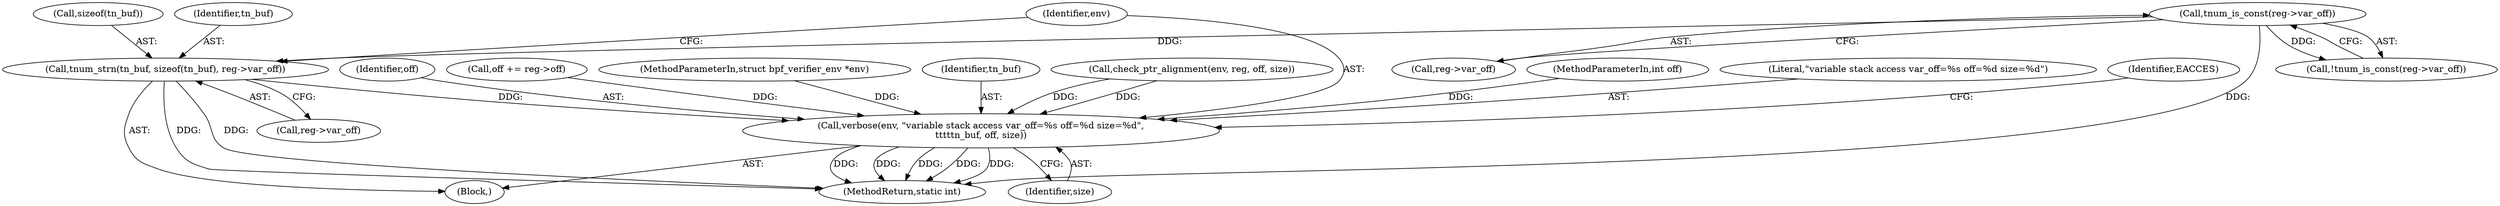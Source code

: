 digraph "0_linux_0c17d1d2c61936401f4702e1846e2c19b200f958_1@pointer" {
"1000374" [label="(Call,tnum_strn(tn_buf, sizeof(tn_buf), reg->var_off))"];
"1000368" [label="(Call,tnum_is_const(reg->var_off))"];
"1000381" [label="(Call,verbose(env, \"variable stack access var_off=%s off=%d size=%d\",\n\t\t\t\ttn_buf, off, size))"];
"1000110" [label="(MethodParameterIn,int off)"];
"1000381" [label="(Call,verbose(env, \"variable stack access var_off=%s off=%d size=%d\",\n\t\t\t\ttn_buf, off, size))"];
"1000383" [label="(Literal,\"variable stack access var_off=%s off=%d size=%d\")"];
"1000368" [label="(Call,tnum_is_const(reg->var_off))"];
"1000375" [label="(Identifier,tn_buf)"];
"1000378" [label="(Call,reg->var_off)"];
"1000367" [label="(Call,!tnum_is_const(reg->var_off))"];
"1000389" [label="(Identifier,EACCES)"];
"1000149" [label="(Call,check_ptr_alignment(env, reg, off, size))"];
"1000385" [label="(Identifier,off)"];
"1000382" [label="(Identifier,env)"];
"1000158" [label="(Call,off += reg->off)"];
"1000369" [label="(Call,reg->var_off)"];
"1000568" [label="(MethodReturn,static int)"];
"1000107" [label="(MethodParameterIn,struct bpf_verifier_env *env)"];
"1000372" [label="(Block,)"];
"1000384" [label="(Identifier,tn_buf)"];
"1000374" [label="(Call,tnum_strn(tn_buf, sizeof(tn_buf), reg->var_off))"];
"1000376" [label="(Call,sizeof(tn_buf))"];
"1000386" [label="(Identifier,size)"];
"1000374" -> "1000372"  [label="AST: "];
"1000374" -> "1000378"  [label="CFG: "];
"1000375" -> "1000374"  [label="AST: "];
"1000376" -> "1000374"  [label="AST: "];
"1000378" -> "1000374"  [label="AST: "];
"1000382" -> "1000374"  [label="CFG: "];
"1000374" -> "1000568"  [label="DDG: "];
"1000374" -> "1000568"  [label="DDG: "];
"1000368" -> "1000374"  [label="DDG: "];
"1000374" -> "1000381"  [label="DDG: "];
"1000368" -> "1000367"  [label="AST: "];
"1000368" -> "1000369"  [label="CFG: "];
"1000369" -> "1000368"  [label="AST: "];
"1000367" -> "1000368"  [label="CFG: "];
"1000368" -> "1000568"  [label="DDG: "];
"1000368" -> "1000367"  [label="DDG: "];
"1000381" -> "1000372"  [label="AST: "];
"1000381" -> "1000386"  [label="CFG: "];
"1000382" -> "1000381"  [label="AST: "];
"1000383" -> "1000381"  [label="AST: "];
"1000384" -> "1000381"  [label="AST: "];
"1000385" -> "1000381"  [label="AST: "];
"1000386" -> "1000381"  [label="AST: "];
"1000389" -> "1000381"  [label="CFG: "];
"1000381" -> "1000568"  [label="DDG: "];
"1000381" -> "1000568"  [label="DDG: "];
"1000381" -> "1000568"  [label="DDG: "];
"1000381" -> "1000568"  [label="DDG: "];
"1000381" -> "1000568"  [label="DDG: "];
"1000149" -> "1000381"  [label="DDG: "];
"1000149" -> "1000381"  [label="DDG: "];
"1000107" -> "1000381"  [label="DDG: "];
"1000158" -> "1000381"  [label="DDG: "];
"1000110" -> "1000381"  [label="DDG: "];
}
